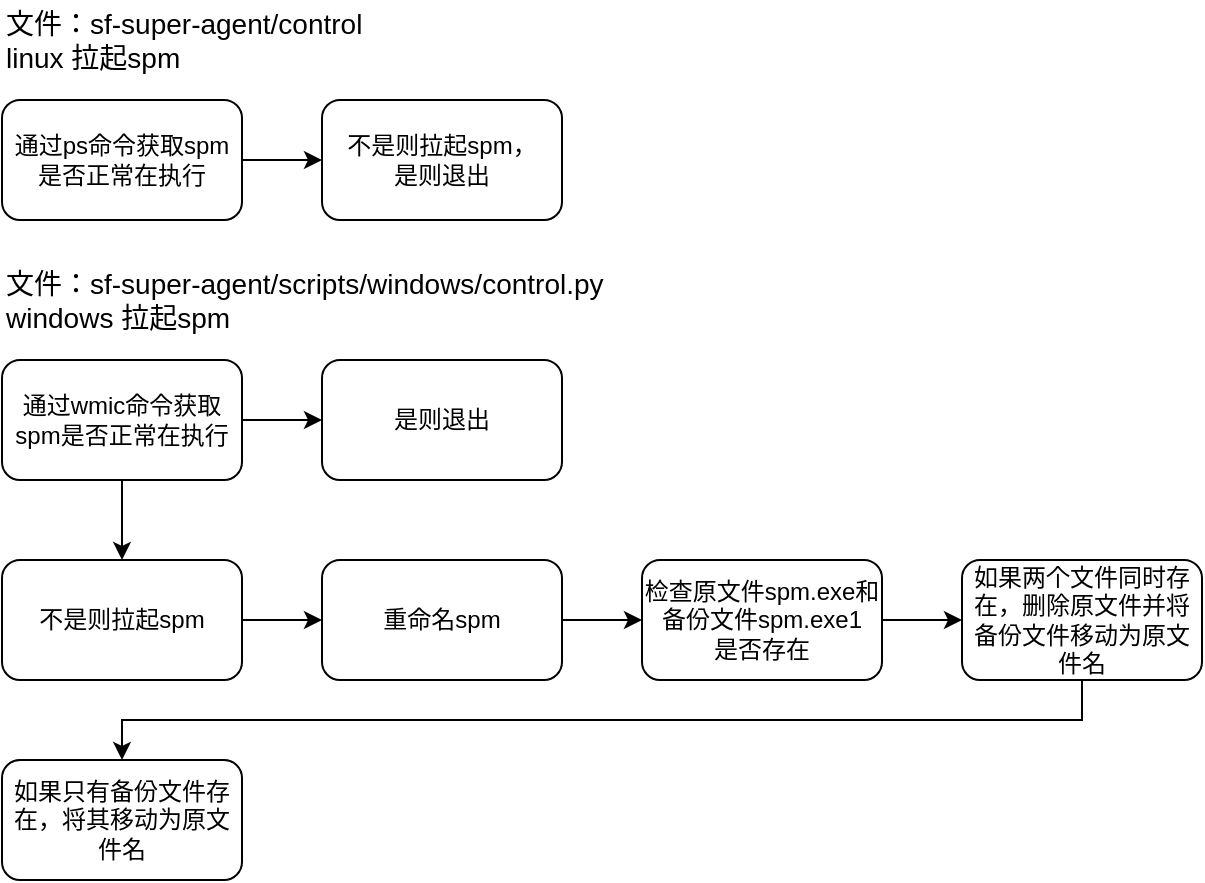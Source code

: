 <mxfile version="20.3.0" type="device"><diagram id="Wv0-YKmjqxMB_T3NRQKz" name="第 1 页"><mxGraphModel dx="1036" dy="649" grid="0" gridSize="10" guides="1" tooltips="1" connect="1" arrows="1" fold="1" page="1" pageScale="1" pageWidth="827" pageHeight="1169" math="0" shadow="0"><root><mxCell id="0"/><mxCell id="1" parent="0"/><mxCell id="lJBziG804xo1VqZWkz9K-3" value="" style="edgeStyle=orthogonalEdgeStyle;rounded=0;orthogonalLoop=1;jettySize=auto;html=1;" edge="1" parent="1" source="lJBziG804xo1VqZWkz9K-1" target="lJBziG804xo1VqZWkz9K-2"><mxGeometry relative="1" as="geometry"/></mxCell><mxCell id="lJBziG804xo1VqZWkz9K-1" value="通过ps命令获取spm是否正常在执行" style="rounded=1;whiteSpace=wrap;html=1;" vertex="1" parent="1"><mxGeometry x="160" y="80" width="120" height="60" as="geometry"/></mxCell><mxCell id="lJBziG804xo1VqZWkz9K-2" value="不是则拉起spm，&lt;br&gt;是则退出" style="rounded=1;whiteSpace=wrap;html=1;" vertex="1" parent="1"><mxGeometry x="320" y="80" width="120" height="60" as="geometry"/></mxCell><mxCell id="lJBziG804xo1VqZWkz9K-4" value="&lt;font style=&quot;font-size: 14px;&quot;&gt;文件：sf-super-agent/control&amp;nbsp; &lt;br&gt;linux 拉起spm&lt;/font&gt;" style="text;html=1;strokeColor=none;fillColor=none;align=left;verticalAlign=middle;whiteSpace=wrap;rounded=0;" vertex="1" parent="1"><mxGeometry x="160" y="30" width="230" height="40" as="geometry"/></mxCell><mxCell id="lJBziG804xo1VqZWkz9K-20" value="&lt;font style=&quot;font-size: 14px;&quot;&gt;文件：sf-super-agent/scripts/windows/control.py&amp;nbsp;&amp;nbsp;&lt;br&gt;windows 拉起spm&lt;/font&gt;" style="text;html=1;strokeColor=none;fillColor=none;align=left;verticalAlign=middle;whiteSpace=wrap;rounded=0;" vertex="1" parent="1"><mxGeometry x="160" y="160" width="330" height="40" as="geometry"/></mxCell><mxCell id="lJBziG804xo1VqZWkz9K-21" value="" style="group" vertex="1" connectable="0" parent="1"><mxGeometry x="160" y="210" width="600" height="260" as="geometry"/></mxCell><mxCell id="lJBziG804xo1VqZWkz9K-5" value="通过wmic命令获取spm是否正常在执行" style="rounded=1;whiteSpace=wrap;html=1;" vertex="1" parent="lJBziG804xo1VqZWkz9K-21"><mxGeometry width="120" height="60" as="geometry"/></mxCell><mxCell id="lJBziG804xo1VqZWkz9K-6" value="是则退出" style="rounded=1;whiteSpace=wrap;html=1;" vertex="1" parent="lJBziG804xo1VqZWkz9K-21"><mxGeometry x="160" width="120" height="60" as="geometry"/></mxCell><mxCell id="lJBziG804xo1VqZWkz9K-7" value="" style="edgeStyle=orthogonalEdgeStyle;rounded=0;orthogonalLoop=1;jettySize=auto;html=1;fontSize=14;" edge="1" parent="lJBziG804xo1VqZWkz9K-21" source="lJBziG804xo1VqZWkz9K-5" target="lJBziG804xo1VqZWkz9K-6"><mxGeometry relative="1" as="geometry"/></mxCell><mxCell id="lJBziG804xo1VqZWkz9K-9" value="不是则拉起spm" style="rounded=1;whiteSpace=wrap;html=1;" vertex="1" parent="lJBziG804xo1VqZWkz9K-21"><mxGeometry y="100" width="120" height="60" as="geometry"/></mxCell><mxCell id="lJBziG804xo1VqZWkz9K-11" style="edgeStyle=orthogonalEdgeStyle;rounded=0;orthogonalLoop=1;jettySize=auto;html=1;entryX=0.5;entryY=0;entryDx=0;entryDy=0;fontSize=14;" edge="1" parent="lJBziG804xo1VqZWkz9K-21" source="lJBziG804xo1VqZWkz9K-5" target="lJBziG804xo1VqZWkz9K-9"><mxGeometry relative="1" as="geometry"/></mxCell><mxCell id="lJBziG804xo1VqZWkz9K-12" value="重命名spm" style="rounded=1;whiteSpace=wrap;html=1;" vertex="1" parent="lJBziG804xo1VqZWkz9K-21"><mxGeometry x="160" y="100" width="120" height="60" as="geometry"/></mxCell><mxCell id="lJBziG804xo1VqZWkz9K-13" value="" style="edgeStyle=orthogonalEdgeStyle;rounded=0;orthogonalLoop=1;jettySize=auto;html=1;fontSize=14;" edge="1" parent="lJBziG804xo1VqZWkz9K-21" source="lJBziG804xo1VqZWkz9K-9" target="lJBziG804xo1VqZWkz9K-12"><mxGeometry relative="1" as="geometry"/></mxCell><mxCell id="lJBziG804xo1VqZWkz9K-14" value="检查原文件spm.exe和备份文件spm.exe1&lt;br&gt;是否存在" style="rounded=1;whiteSpace=wrap;html=1;" vertex="1" parent="lJBziG804xo1VqZWkz9K-21"><mxGeometry x="320" y="100" width="120" height="60" as="geometry"/></mxCell><mxCell id="lJBziG804xo1VqZWkz9K-15" value="" style="edgeStyle=orthogonalEdgeStyle;rounded=0;orthogonalLoop=1;jettySize=auto;html=1;fontSize=14;" edge="1" parent="lJBziG804xo1VqZWkz9K-21" source="lJBziG804xo1VqZWkz9K-12" target="lJBziG804xo1VqZWkz9K-14"><mxGeometry relative="1" as="geometry"/></mxCell><mxCell id="lJBziG804xo1VqZWkz9K-16" value="如果两个文件同时存在，删除原文件并将备份文件移动为原文件名" style="rounded=1;whiteSpace=wrap;html=1;" vertex="1" parent="lJBziG804xo1VqZWkz9K-21"><mxGeometry x="480" y="100" width="120" height="60" as="geometry"/></mxCell><mxCell id="lJBziG804xo1VqZWkz9K-17" value="" style="edgeStyle=orthogonalEdgeStyle;rounded=0;orthogonalLoop=1;jettySize=auto;html=1;fontSize=14;" edge="1" parent="lJBziG804xo1VqZWkz9K-21" source="lJBziG804xo1VqZWkz9K-14" target="lJBziG804xo1VqZWkz9K-16"><mxGeometry relative="1" as="geometry"/></mxCell><mxCell id="lJBziG804xo1VqZWkz9K-18" value="如果只有备份文件存在，将其移动为原文件名" style="rounded=1;whiteSpace=wrap;html=1;" vertex="1" parent="lJBziG804xo1VqZWkz9K-21"><mxGeometry y="200" width="120" height="60" as="geometry"/></mxCell><mxCell id="lJBziG804xo1VqZWkz9K-19" value="" style="edgeStyle=orthogonalEdgeStyle;rounded=0;orthogonalLoop=1;jettySize=auto;html=1;fontSize=14;" edge="1" parent="lJBziG804xo1VqZWkz9K-21" source="lJBziG804xo1VqZWkz9K-16" target="lJBziG804xo1VqZWkz9K-18"><mxGeometry relative="1" as="geometry"><Array as="points"><mxPoint x="540" y="180"/><mxPoint x="60" y="180"/></Array></mxGeometry></mxCell></root></mxGraphModel></diagram></mxfile>